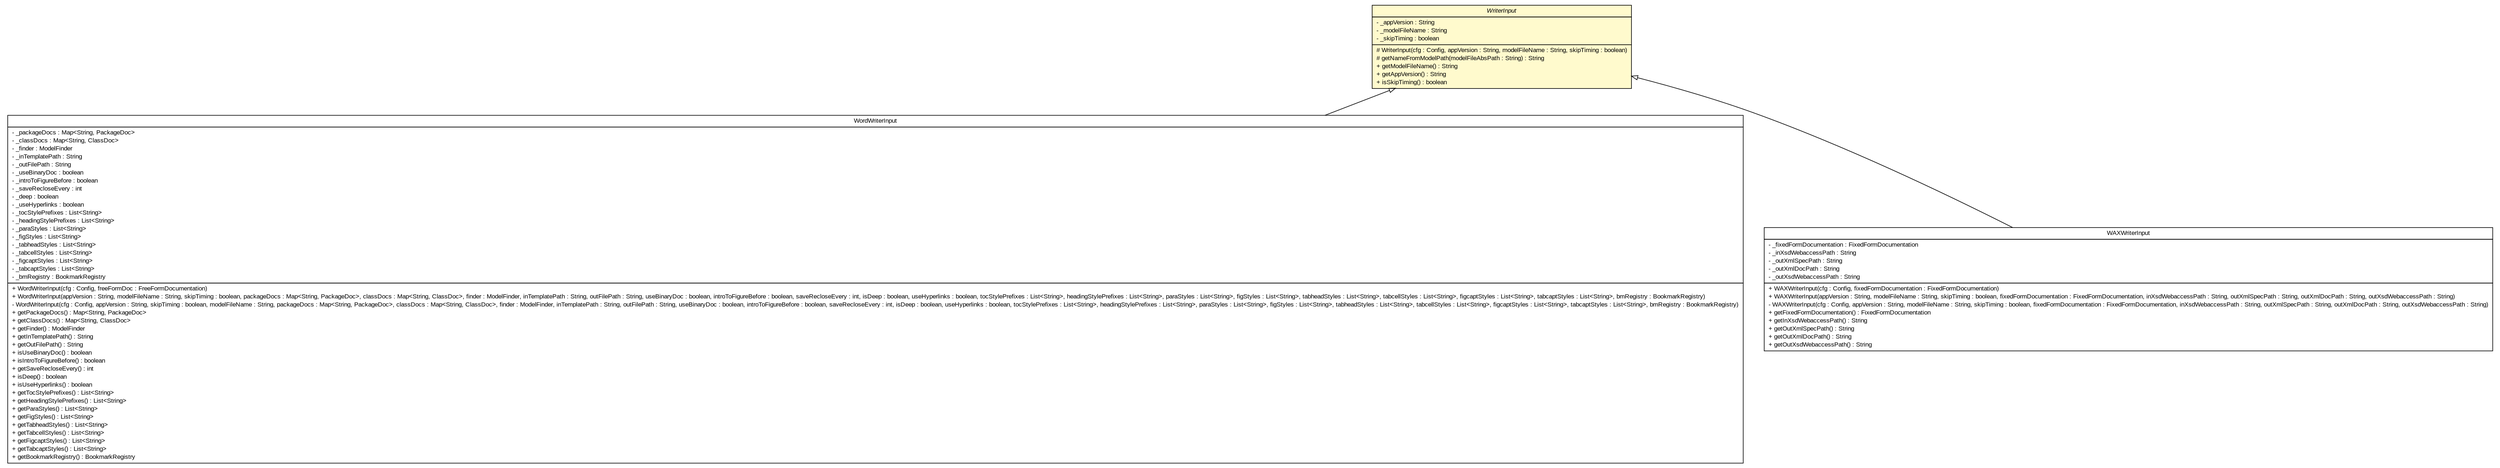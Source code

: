 #!/usr/local/bin/dot
#
# Class diagram 
# Generated by UMLGraph version R5_6_6-6-g3bdff0 (http://www.umlgraph.org/)
#

digraph G {
	edge [fontname="arial",fontsize=10,labelfontname="arial",labelfontsize=10];
	node [fontname="arial",fontsize=10,shape=plaintext];
	nodesep=0.25;
	ranksep=0.5;
	// org.tanjakostic.jcleancim.docgen.writer.WriterInput
	c211742 [label=<<table title="org.tanjakostic.jcleancim.docgen.writer.WriterInput" border="0" cellborder="1" cellspacing="0" cellpadding="2" port="p" bgcolor="lemonChiffon" href="./WriterInput.html">
		<tr><td><table border="0" cellspacing="0" cellpadding="1">
<tr><td align="center" balign="center"><font face="Arial Italic"> WriterInput </font></td></tr>
		</table></td></tr>
		<tr><td><table border="0" cellspacing="0" cellpadding="1">
<tr><td align="left" balign="left"> - _appVersion : String </td></tr>
<tr><td align="left" balign="left"> - _modelFileName : String </td></tr>
<tr><td align="left" balign="left"> - _skipTiming : boolean </td></tr>
		</table></td></tr>
		<tr><td><table border="0" cellspacing="0" cellpadding="1">
<tr><td align="left" balign="left"> # WriterInput(cfg : Config, appVersion : String, modelFileName : String, skipTiming : boolean) </td></tr>
<tr><td align="left" balign="left"> # getNameFromModelPath(modelFileAbsPath : String) : String </td></tr>
<tr><td align="left" balign="left"> + getModelFileName() : String </td></tr>
<tr><td align="left" balign="left"> + getAppVersion() : String </td></tr>
<tr><td align="left" balign="left"> + isSkipTiming() : boolean </td></tr>
		</table></td></tr>
		</table>>, URL="./WriterInput.html", fontname="arial", fontcolor="black", fontsize=10.0];
	// org.tanjakostic.jcleancim.docgen.writer.word.WordWriterInput
	c211758 [label=<<table title="org.tanjakostic.jcleancim.docgen.writer.word.WordWriterInput" border="0" cellborder="1" cellspacing="0" cellpadding="2" port="p" href="./word/WordWriterInput.html">
		<tr><td><table border="0" cellspacing="0" cellpadding="1">
<tr><td align="center" balign="center"> WordWriterInput </td></tr>
		</table></td></tr>
		<tr><td><table border="0" cellspacing="0" cellpadding="1">
<tr><td align="left" balign="left"> - _packageDocs : Map&lt;String, PackageDoc&gt; </td></tr>
<tr><td align="left" balign="left"> - _classDocs : Map&lt;String, ClassDoc&gt; </td></tr>
<tr><td align="left" balign="left"> - _finder : ModelFinder </td></tr>
<tr><td align="left" balign="left"> - _inTemplatePath : String </td></tr>
<tr><td align="left" balign="left"> - _outFilePath : String </td></tr>
<tr><td align="left" balign="left"> - _useBinaryDoc : boolean </td></tr>
<tr><td align="left" balign="left"> - _introToFigureBefore : boolean </td></tr>
<tr><td align="left" balign="left"> - _saveRecloseEvery : int </td></tr>
<tr><td align="left" balign="left"> - _deep : boolean </td></tr>
<tr><td align="left" balign="left"> - _useHyperlinks : boolean </td></tr>
<tr><td align="left" balign="left"> - _tocStylePrefixes : List&lt;String&gt; </td></tr>
<tr><td align="left" balign="left"> - _headingStylePrefixes : List&lt;String&gt; </td></tr>
<tr><td align="left" balign="left"> - _paraStyles : List&lt;String&gt; </td></tr>
<tr><td align="left" balign="left"> - _figStyles : List&lt;String&gt; </td></tr>
<tr><td align="left" balign="left"> - _tabheadStyles : List&lt;String&gt; </td></tr>
<tr><td align="left" balign="left"> - _tabcellStyles : List&lt;String&gt; </td></tr>
<tr><td align="left" balign="left"> - _figcaptStyles : List&lt;String&gt; </td></tr>
<tr><td align="left" balign="left"> - _tabcaptStyles : List&lt;String&gt; </td></tr>
<tr><td align="left" balign="left"> - _bmRegistry : BookmarkRegistry </td></tr>
		</table></td></tr>
		<tr><td><table border="0" cellspacing="0" cellpadding="1">
<tr><td align="left" balign="left"> + WordWriterInput(cfg : Config, freeFormDoc : FreeFormDocumentation) </td></tr>
<tr><td align="left" balign="left"> + WordWriterInput(appVersion : String, modelFileName : String, skipTiming : boolean, packageDocs : Map&lt;String, PackageDoc&gt;, classDocs : Map&lt;String, ClassDoc&gt;, finder : ModelFinder, inTemplatePath : String, outFilePath : String, useBinaryDoc : boolean, introToFigureBefore : boolean, saveRecloseEvery : int, isDeep : boolean, useHyperlinks : boolean, tocStylePrefixes : List&lt;String&gt;, headingStylePrefixes : List&lt;String&gt;, paraStyles : List&lt;String&gt;, figStyles : List&lt;String&gt;, tabheadStyles : List&lt;String&gt;, tabcellStyles : List&lt;String&gt;, figcaptStyles : List&lt;String&gt;, tabcaptStyles : List&lt;String&gt;, bmRegistry : BookmarkRegistry) </td></tr>
<tr><td align="left" balign="left"> - WordWriterInput(cfg : Config, appVersion : String, skipTiming : boolean, modelFileName : String, packageDocs : Map&lt;String, PackageDoc&gt;, classDocs : Map&lt;String, ClassDoc&gt;, finder : ModelFinder, inTemplatePath : String, outFilePath : String, useBinaryDoc : boolean, introToFigureBefore : boolean, saveRecloseEvery : int, isDeep : boolean, useHyperlinks : boolean, tocStylePrefixes : List&lt;String&gt;, headingStylePrefixes : List&lt;String&gt;, paraStyles : List&lt;String&gt;, figStyles : List&lt;String&gt;, tabheadStyles : List&lt;String&gt;, tabcellStyles : List&lt;String&gt;, figcaptStyles : List&lt;String&gt;, tabcaptStyles : List&lt;String&gt;, bmRegistry : BookmarkRegistry) </td></tr>
<tr><td align="left" balign="left"> + getPackageDocs() : Map&lt;String, PackageDoc&gt; </td></tr>
<tr><td align="left" balign="left"> + getClassDocs() : Map&lt;String, ClassDoc&gt; </td></tr>
<tr><td align="left" balign="left"> + getFinder() : ModelFinder </td></tr>
<tr><td align="left" balign="left"> + getInTemplatePath() : String </td></tr>
<tr><td align="left" balign="left"> + getOutFilePath() : String </td></tr>
<tr><td align="left" balign="left"> + isUseBinaryDoc() : boolean </td></tr>
<tr><td align="left" balign="left"> + isIntroToFigureBefore() : boolean </td></tr>
<tr><td align="left" balign="left"> + getSaveRecloseEvery() : int </td></tr>
<tr><td align="left" balign="left"> + isDeep() : boolean </td></tr>
<tr><td align="left" balign="left"> + isUseHyperlinks() : boolean </td></tr>
<tr><td align="left" balign="left"> + getTocStylePrefixes() : List&lt;String&gt; </td></tr>
<tr><td align="left" balign="left"> + getHeadingStylePrefixes() : List&lt;String&gt; </td></tr>
<tr><td align="left" balign="left"> + getParaStyles() : List&lt;String&gt; </td></tr>
<tr><td align="left" balign="left"> + getFigStyles() : List&lt;String&gt; </td></tr>
<tr><td align="left" balign="left"> + getTabheadStyles() : List&lt;String&gt; </td></tr>
<tr><td align="left" balign="left"> + getTabcellStyles() : List&lt;String&gt; </td></tr>
<tr><td align="left" balign="left"> + getFigcaptStyles() : List&lt;String&gt; </td></tr>
<tr><td align="left" balign="left"> + getTabcaptStyles() : List&lt;String&gt; </td></tr>
<tr><td align="left" balign="left"> + getBookmarkRegistry() : BookmarkRegistry </td></tr>
		</table></td></tr>
		</table>>, URL="./word/WordWriterInput.html", fontname="arial", fontcolor="black", fontsize=10.0];
	// org.tanjakostic.jcleancim.docgen.writer.xml.WAXWriterInput
	c211774 [label=<<table title="org.tanjakostic.jcleancim.docgen.writer.xml.WAXWriterInput" border="0" cellborder="1" cellspacing="0" cellpadding="2" port="p" href="./xml/WAXWriterInput.html">
		<tr><td><table border="0" cellspacing="0" cellpadding="1">
<tr><td align="center" balign="center"> WAXWriterInput </td></tr>
		</table></td></tr>
		<tr><td><table border="0" cellspacing="0" cellpadding="1">
<tr><td align="left" balign="left"> - _fixedFormDocumentation : FixedFormDocumentation </td></tr>
<tr><td align="left" balign="left"> - _inXsdWebaccessPath : String </td></tr>
<tr><td align="left" balign="left"> - _outXmlSpecPath : String </td></tr>
<tr><td align="left" balign="left"> - _outXmlDocPath : String </td></tr>
<tr><td align="left" balign="left"> - _outXsdWebaccessPath : String </td></tr>
		</table></td></tr>
		<tr><td><table border="0" cellspacing="0" cellpadding="1">
<tr><td align="left" balign="left"> + WAXWriterInput(cfg : Config, fixedFormDocumentation : FixedFormDocumentation) </td></tr>
<tr><td align="left" balign="left"> + WAXWriterInput(appVersion : String, modelFileName : String, skipTiming : boolean, fixedFormDocumentation : FixedFormDocumentation, inXsdWebaccessPath : String, outXmlSpecPath : String, outXmlDocPath : String, outXsdWebaccessPath : String) </td></tr>
<tr><td align="left" balign="left"> - WAXWriterInput(cfg : Config, appVersion : String, modelFileName : String, skipTiming : boolean, fixedFormDocumentation : FixedFormDocumentation, inXsdWebaccessPath : String, outXmlSpecPath : String, outXmlDocPath : String, outXsdWebaccessPath : String) </td></tr>
<tr><td align="left" balign="left"> + getFixedFormDocumentation() : FixedFormDocumentation </td></tr>
<tr><td align="left" balign="left"> + getInXsdWebaccessPath() : String </td></tr>
<tr><td align="left" balign="left"> + getOutXmlSpecPath() : String </td></tr>
<tr><td align="left" balign="left"> + getOutXmlDocPath() : String </td></tr>
<tr><td align="left" balign="left"> + getOutXsdWebaccessPath() : String </td></tr>
		</table></td></tr>
		</table>>, URL="./xml/WAXWriterInput.html", fontname="arial", fontcolor="black", fontsize=10.0];
	//org.tanjakostic.jcleancim.docgen.writer.word.WordWriterInput extends org.tanjakostic.jcleancim.docgen.writer.WriterInput
	c211742:p -> c211758:p [dir=back,arrowtail=empty];
	//org.tanjakostic.jcleancim.docgen.writer.xml.WAXWriterInput extends org.tanjakostic.jcleancim.docgen.writer.WriterInput
	c211742:p -> c211774:p [dir=back,arrowtail=empty];
}

